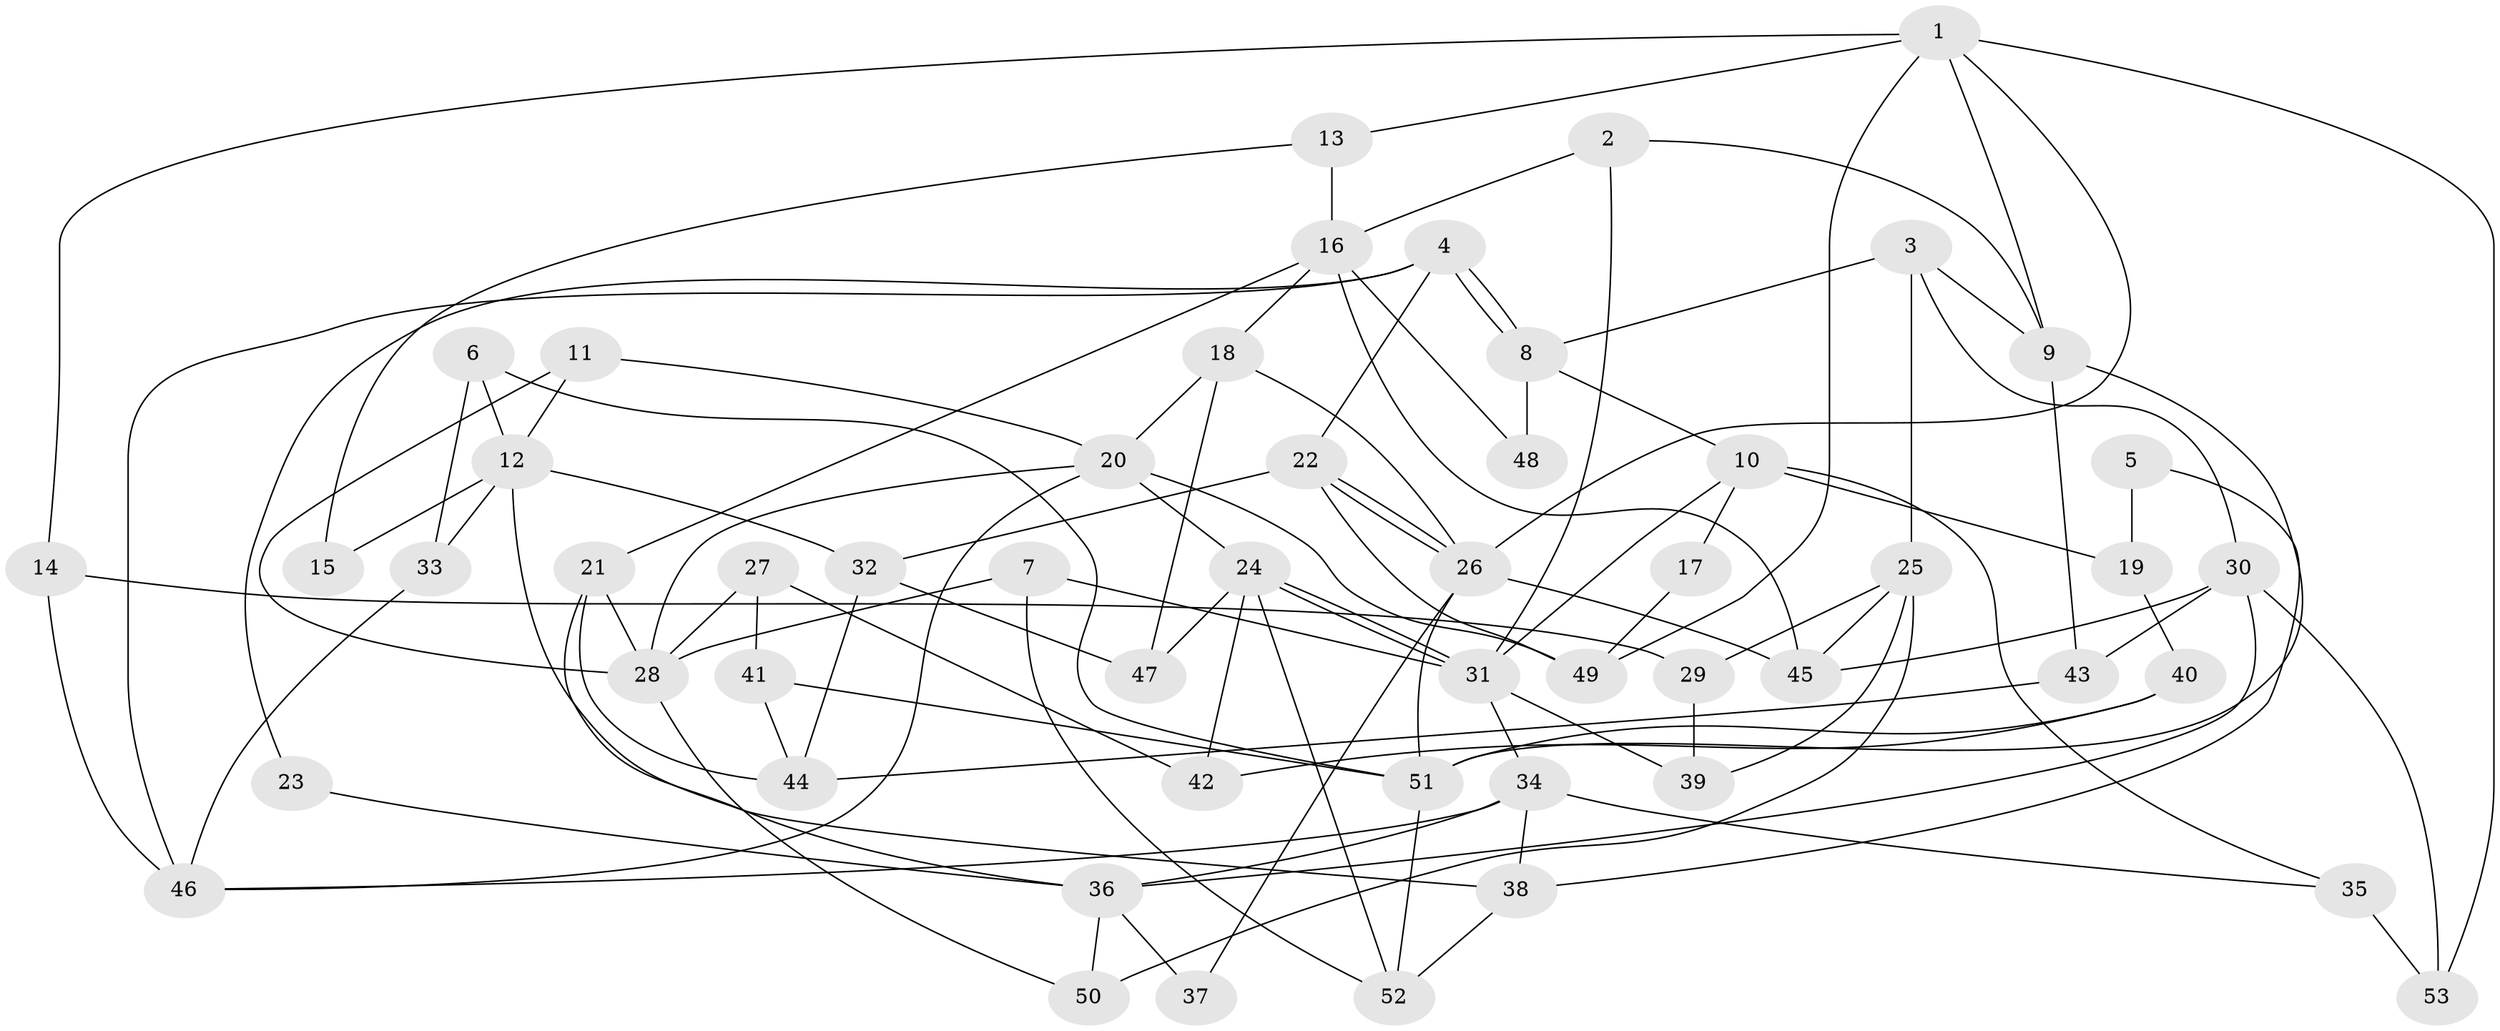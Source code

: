 // coarse degree distribution, {7: 0.1111111111111111, 6: 0.1111111111111111, 4: 0.2222222222222222, 8: 0.07407407407407407, 10: 0.037037037037037035, 5: 0.07407407407407407, 3: 0.14814814814814814, 2: 0.18518518518518517, 9: 0.037037037037037035}
// Generated by graph-tools (version 1.1) at 2025/50/03/04/25 22:50:55]
// undirected, 53 vertices, 106 edges
graph export_dot {
  node [color=gray90,style=filled];
  1;
  2;
  3;
  4;
  5;
  6;
  7;
  8;
  9;
  10;
  11;
  12;
  13;
  14;
  15;
  16;
  17;
  18;
  19;
  20;
  21;
  22;
  23;
  24;
  25;
  26;
  27;
  28;
  29;
  30;
  31;
  32;
  33;
  34;
  35;
  36;
  37;
  38;
  39;
  40;
  41;
  42;
  43;
  44;
  45;
  46;
  47;
  48;
  49;
  50;
  51;
  52;
  53;
  1 -- 26;
  1 -- 49;
  1 -- 9;
  1 -- 13;
  1 -- 14;
  1 -- 53;
  2 -- 9;
  2 -- 31;
  2 -- 16;
  3 -- 30;
  3 -- 25;
  3 -- 8;
  3 -- 9;
  4 -- 46;
  4 -- 8;
  4 -- 8;
  4 -- 22;
  4 -- 23;
  5 -- 38;
  5 -- 19;
  6 -- 12;
  6 -- 33;
  6 -- 51;
  7 -- 28;
  7 -- 31;
  7 -- 52;
  8 -- 10;
  8 -- 48;
  9 -- 43;
  9 -- 51;
  10 -- 31;
  10 -- 17;
  10 -- 19;
  10 -- 35;
  11 -- 20;
  11 -- 28;
  11 -- 12;
  12 -- 32;
  12 -- 15;
  12 -- 33;
  12 -- 38;
  13 -- 16;
  13 -- 15;
  14 -- 46;
  14 -- 29;
  16 -- 21;
  16 -- 18;
  16 -- 45;
  16 -- 48;
  17 -- 49;
  18 -- 26;
  18 -- 20;
  18 -- 47;
  19 -- 40;
  20 -- 24;
  20 -- 28;
  20 -- 46;
  20 -- 49;
  21 -- 36;
  21 -- 44;
  21 -- 28;
  22 -- 26;
  22 -- 26;
  22 -- 32;
  22 -- 49;
  23 -- 36;
  24 -- 31;
  24 -- 31;
  24 -- 52;
  24 -- 42;
  24 -- 47;
  25 -- 39;
  25 -- 45;
  25 -- 29;
  25 -- 50;
  26 -- 51;
  26 -- 37;
  26 -- 45;
  27 -- 28;
  27 -- 41;
  27 -- 42;
  28 -- 50;
  29 -- 39;
  30 -- 45;
  30 -- 53;
  30 -- 36;
  30 -- 43;
  31 -- 34;
  31 -- 39;
  32 -- 47;
  32 -- 44;
  33 -- 46;
  34 -- 36;
  34 -- 38;
  34 -- 35;
  34 -- 46;
  35 -- 53;
  36 -- 50;
  36 -- 37;
  38 -- 52;
  40 -- 42;
  40 -- 51;
  41 -- 44;
  41 -- 51;
  43 -- 44;
  51 -- 52;
}
